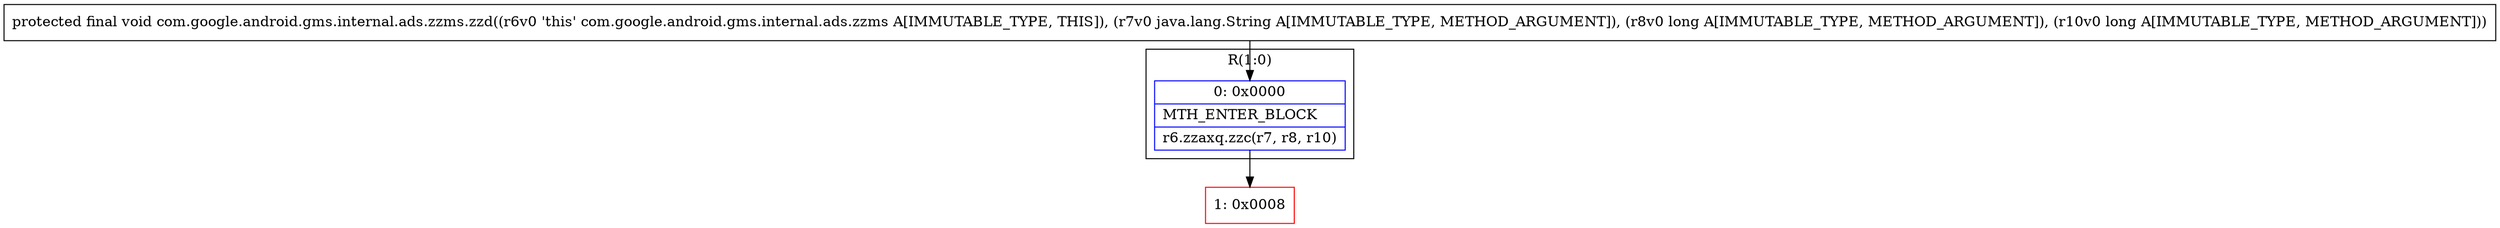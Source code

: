 digraph "CFG forcom.google.android.gms.internal.ads.zzms.zzd(Ljava\/lang\/String;JJ)V" {
subgraph cluster_Region_1996801328 {
label = "R(1:0)";
node [shape=record,color=blue];
Node_0 [shape=record,label="{0\:\ 0x0000|MTH_ENTER_BLOCK\l|r6.zzaxq.zzc(r7, r8, r10)\l}"];
}
Node_1 [shape=record,color=red,label="{1\:\ 0x0008}"];
MethodNode[shape=record,label="{protected final void com.google.android.gms.internal.ads.zzms.zzd((r6v0 'this' com.google.android.gms.internal.ads.zzms A[IMMUTABLE_TYPE, THIS]), (r7v0 java.lang.String A[IMMUTABLE_TYPE, METHOD_ARGUMENT]), (r8v0 long A[IMMUTABLE_TYPE, METHOD_ARGUMENT]), (r10v0 long A[IMMUTABLE_TYPE, METHOD_ARGUMENT])) }"];
MethodNode -> Node_0;
Node_0 -> Node_1;
}

